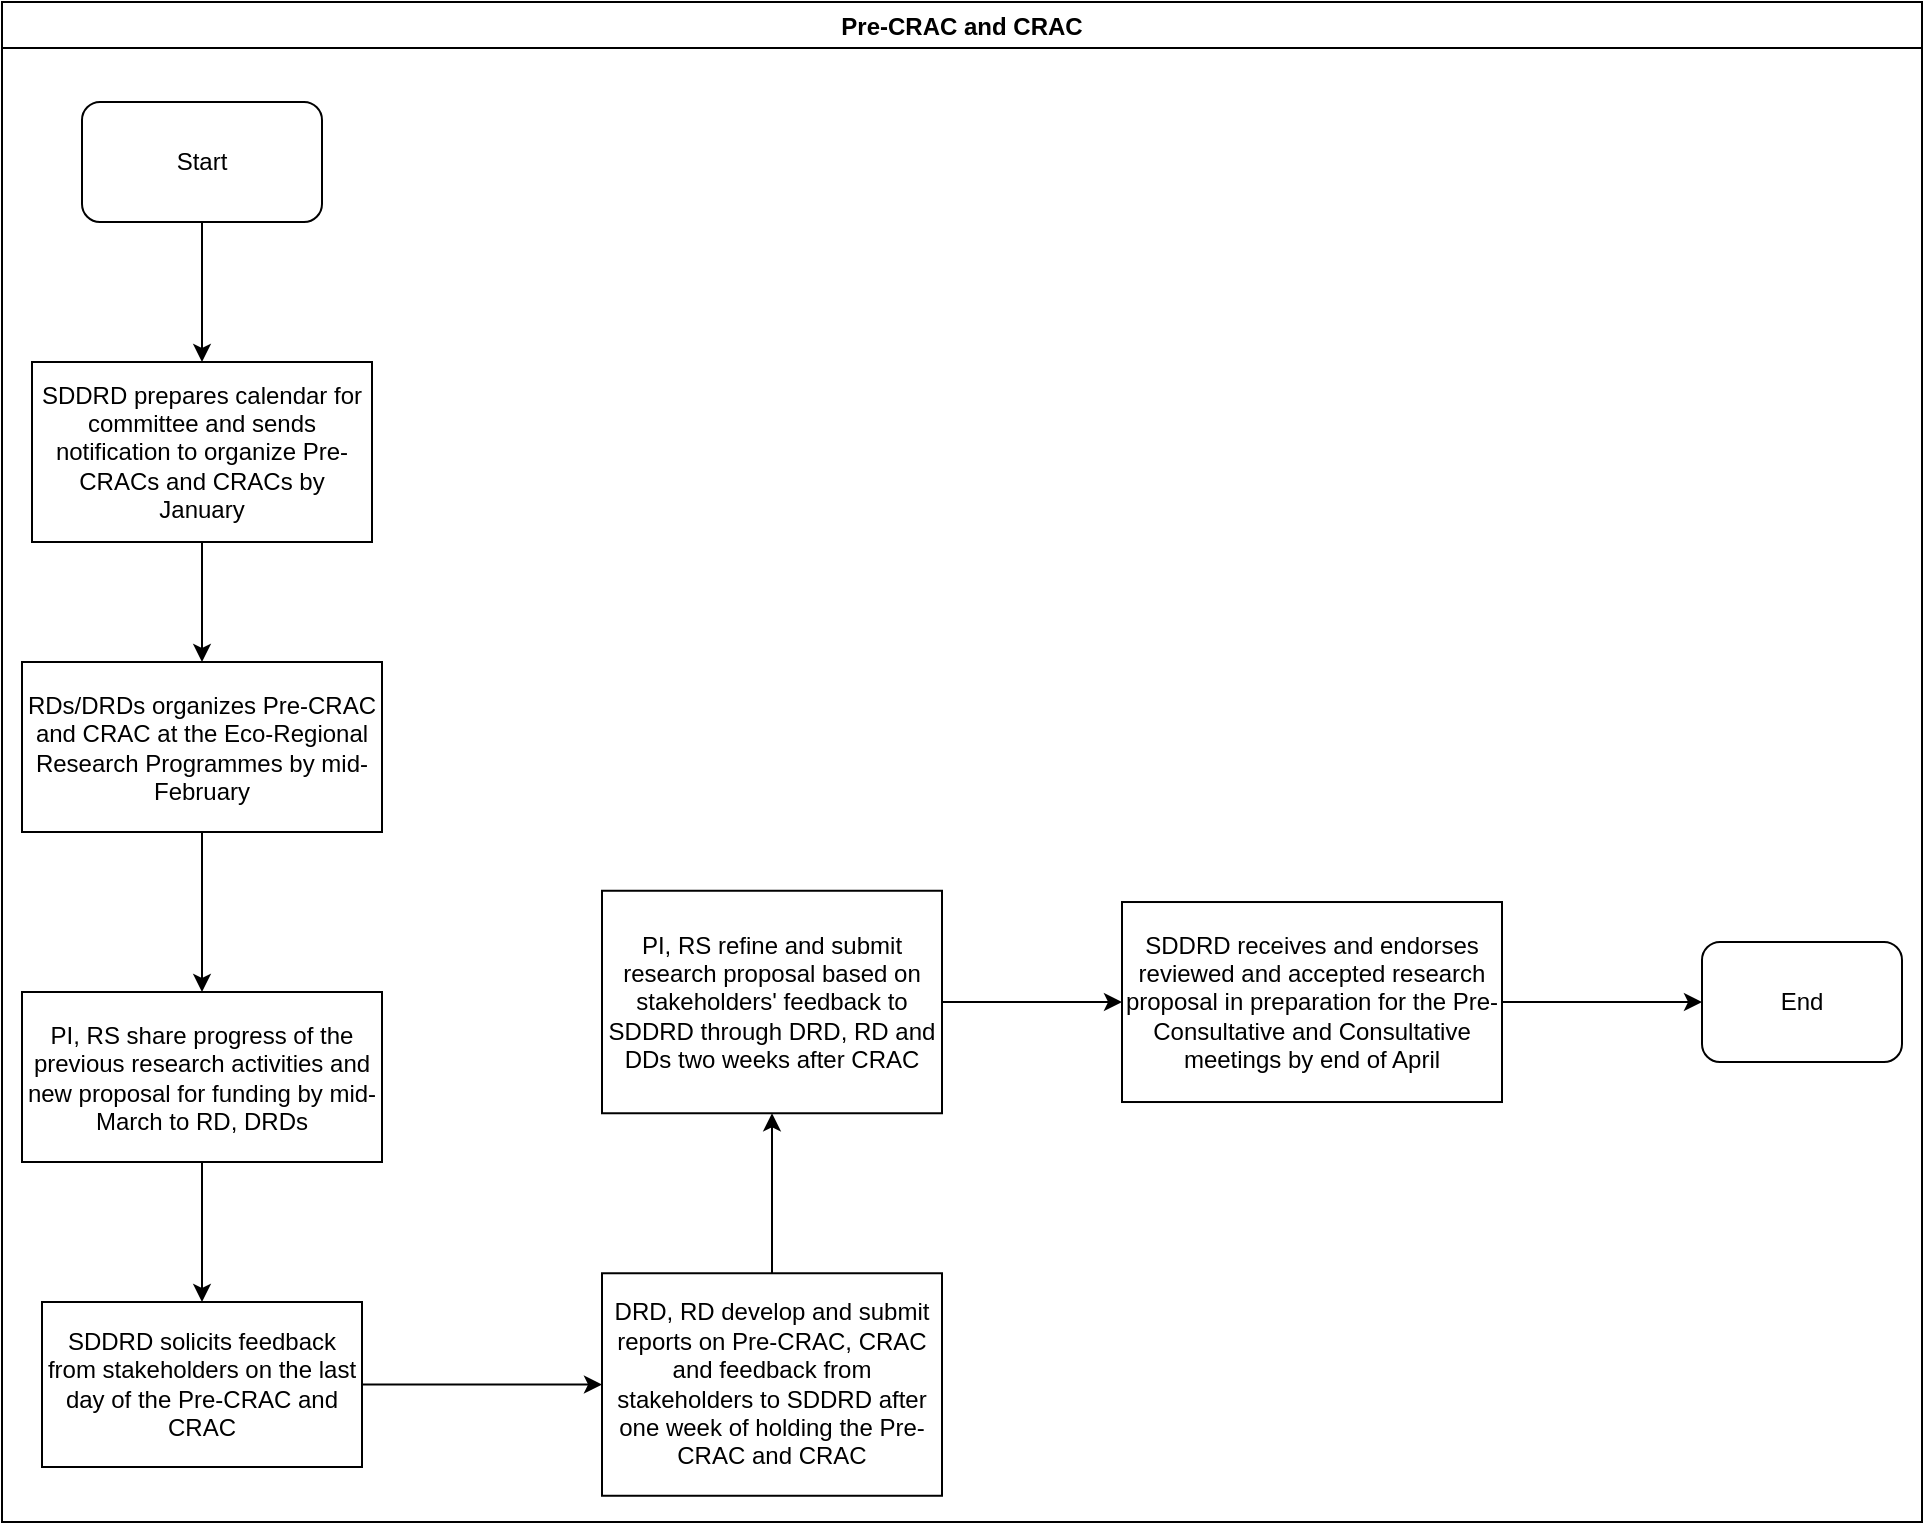 <mxfile version="14.2.7" type="github">
  <diagram id="5_aohHFVvhJg3DNA72NS" name="Page-1">
    <mxGraphModel dx="1038" dy="547" grid="1" gridSize="10" guides="1" tooltips="1" connect="1" arrows="1" fold="1" page="1" pageScale="1" pageWidth="1169" pageHeight="827" math="0" shadow="0">
      <root>
        <mxCell id="0" />
        <mxCell id="1" parent="0" />
        <mxCell id="qoAdScPvT66UWbfDdBSW-1" value="Pre-CRAC and CRAC" style="swimlane;" parent="1" vertex="1">
          <mxGeometry x="10" y="10" width="960" height="760" as="geometry" />
        </mxCell>
        <mxCell id="qoAdScPvT66UWbfDdBSW-2" value="Start" style="rounded=1;whiteSpace=wrap;html=1;" parent="qoAdScPvT66UWbfDdBSW-1" vertex="1">
          <mxGeometry x="40" y="50" width="120" height="60" as="geometry" />
        </mxCell>
        <mxCell id="qoAdScPvT66UWbfDdBSW-5" value="SDDRD prepares calendar for committee and sends notification to organize Pre-CRACs and CRACs by January " style="rounded=0;whiteSpace=wrap;html=1;" parent="qoAdScPvT66UWbfDdBSW-1" vertex="1">
          <mxGeometry x="15" y="180" width="170" height="90" as="geometry" />
        </mxCell>
        <mxCell id="qoAdScPvT66UWbfDdBSW-4" value="" style="edgeStyle=orthogonalEdgeStyle;rounded=0;orthogonalLoop=1;jettySize=auto;html=1;" parent="qoAdScPvT66UWbfDdBSW-1" source="qoAdScPvT66UWbfDdBSW-2" target="qoAdScPvT66UWbfDdBSW-5" edge="1">
          <mxGeometry relative="1" as="geometry">
            <mxPoint x="100" y="170" as="targetPoint" />
          </mxGeometry>
        </mxCell>
        <mxCell id="qoAdScPvT66UWbfDdBSW-6" value="RDs/DRDs organizes Pre-CRAC and CRAC at the Eco-Regional Research Programmes by mid-February " style="whiteSpace=wrap;html=1;rounded=0;" parent="qoAdScPvT66UWbfDdBSW-1" vertex="1">
          <mxGeometry x="10" y="330" width="180" height="85" as="geometry" />
        </mxCell>
        <mxCell id="qoAdScPvT66UWbfDdBSW-7" value="" style="edgeStyle=orthogonalEdgeStyle;rounded=0;orthogonalLoop=1;jettySize=auto;html=1;" parent="qoAdScPvT66UWbfDdBSW-1" source="qoAdScPvT66UWbfDdBSW-5" target="qoAdScPvT66UWbfDdBSW-6" edge="1">
          <mxGeometry relative="1" as="geometry" />
        </mxCell>
        <mxCell id="qoAdScPvT66UWbfDdBSW-10" value="SDDRD solicits feedback from stakeholders on the last day of the Pre-CRAC and CRAC " style="whiteSpace=wrap;html=1;rounded=0;" parent="qoAdScPvT66UWbfDdBSW-1" vertex="1">
          <mxGeometry x="20" y="650" width="160" height="82.5" as="geometry" />
        </mxCell>
        <mxCell id="qoAdScPvT66UWbfDdBSW-12" value="DRD, RD develop and submit reports on Pre-CRAC, CRAC and feedback from stakeholders to SDDRD after one week of holding the Pre-CRAC and CRAC" style="whiteSpace=wrap;html=1;rounded=0;" parent="qoAdScPvT66UWbfDdBSW-1" vertex="1">
          <mxGeometry x="300" y="635.63" width="170" height="111.25" as="geometry" />
        </mxCell>
        <mxCell id="qoAdScPvT66UWbfDdBSW-13" value="" style="edgeStyle=orthogonalEdgeStyle;rounded=0;orthogonalLoop=1;jettySize=auto;html=1;" parent="qoAdScPvT66UWbfDdBSW-1" source="qoAdScPvT66UWbfDdBSW-10" target="qoAdScPvT66UWbfDdBSW-12" edge="1">
          <mxGeometry relative="1" as="geometry" />
        </mxCell>
        <mxCell id="qoAdScPvT66UWbfDdBSW-16" value="SDDRD receives and endorses reviewed and accepted research proposal in preparation for the Pre-Consultative and Consultative meetings by end of April" style="whiteSpace=wrap;html=1;rounded=0;" parent="qoAdScPvT66UWbfDdBSW-1" vertex="1">
          <mxGeometry x="560" y="450.01" width="190" height="100" as="geometry" />
        </mxCell>
        <mxCell id="qoAdScPvT66UWbfDdBSW-11" value="" style="edgeStyle=orthogonalEdgeStyle;rounded=0;orthogonalLoop=1;jettySize=auto;html=1;" parent="1" source="qoAdScPvT66UWbfDdBSW-8" target="qoAdScPvT66UWbfDdBSW-10" edge="1">
          <mxGeometry relative="1" as="geometry" />
        </mxCell>
        <mxCell id="qoAdScPvT66UWbfDdBSW-8" value="PI, RS share progress of the previous research activities and new proposal for funding by mid-March to RD, DRDs" style="whiteSpace=wrap;html=1;rounded=0;" parent="1" vertex="1">
          <mxGeometry x="20" y="505" width="180" height="85" as="geometry" />
        </mxCell>
        <mxCell id="qoAdScPvT66UWbfDdBSW-9" value="" style="edgeStyle=orthogonalEdgeStyle;rounded=0;orthogonalLoop=1;jettySize=auto;html=1;" parent="1" source="qoAdScPvT66UWbfDdBSW-6" target="qoAdScPvT66UWbfDdBSW-8" edge="1">
          <mxGeometry relative="1" as="geometry" />
        </mxCell>
        <mxCell id="qoAdScPvT66UWbfDdBSW-17" value="" style="edgeStyle=orthogonalEdgeStyle;rounded=0;orthogonalLoop=1;jettySize=auto;html=1;" parent="1" source="qoAdScPvT66UWbfDdBSW-14" target="qoAdScPvT66UWbfDdBSW-16" edge="1">
          <mxGeometry relative="1" as="geometry" />
        </mxCell>
        <mxCell id="qoAdScPvT66UWbfDdBSW-14" value="PI, RS refine and submit research proposal based on stakeholders&#39; feedback to SDDRD through DRD, RD and DDs two weeks after CRAC" style="whiteSpace=wrap;html=1;rounded=0;" parent="1" vertex="1">
          <mxGeometry x="310" y="454.38" width="170" height="111.25" as="geometry" />
        </mxCell>
        <mxCell id="qoAdScPvT66UWbfDdBSW-15" value="" style="edgeStyle=orthogonalEdgeStyle;rounded=0;orthogonalLoop=1;jettySize=auto;html=1;" parent="1" source="qoAdScPvT66UWbfDdBSW-12" target="qoAdScPvT66UWbfDdBSW-14" edge="1">
          <mxGeometry relative="1" as="geometry" />
        </mxCell>
        <mxCell id="qoAdScPvT66UWbfDdBSW-19" value="" style="edgeStyle=orthogonalEdgeStyle;rounded=0;orthogonalLoop=1;jettySize=auto;html=1;" parent="1" source="qoAdScPvT66UWbfDdBSW-16" target="qoAdScPvT66UWbfDdBSW-20" edge="1">
          <mxGeometry relative="1" as="geometry">
            <mxPoint x="875" y="510.01" as="targetPoint" />
          </mxGeometry>
        </mxCell>
        <mxCell id="qoAdScPvT66UWbfDdBSW-20" value="End" style="rounded=1;whiteSpace=wrap;html=1;" parent="1" vertex="1">
          <mxGeometry x="860" y="480.01" width="100" height="60" as="geometry" />
        </mxCell>
      </root>
    </mxGraphModel>
  </diagram>
</mxfile>
